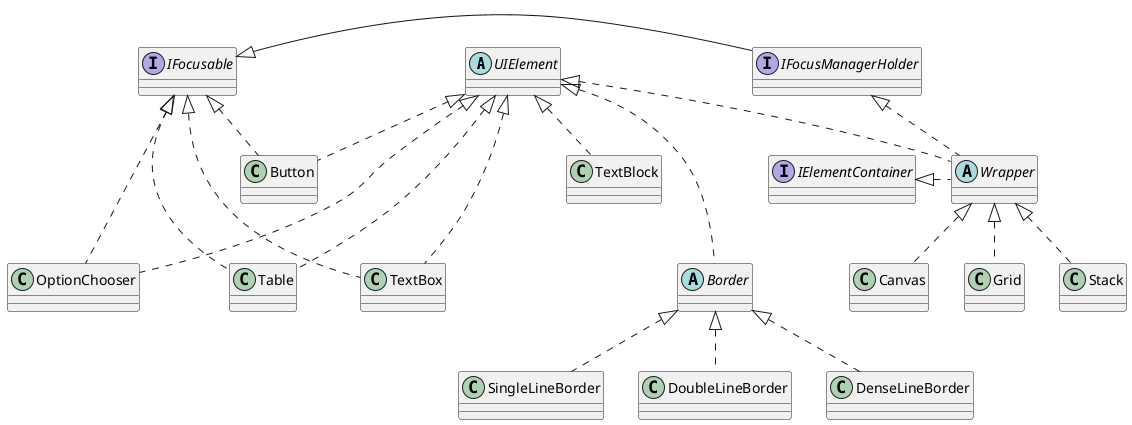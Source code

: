 ﻿@startuml

abstract UIElement
interface IElementContainer
interface IFocusable
interface IFocusManagerHolder
abstract Wrapper
class Button
class Canvas
class Grid
class Stack
class TextBlock
class TextBox
class Table
class OptionChooser
abstract Border
class SingleLineBorder
class DoubleLineBorder
class DenseLineBorder

IFocusable <|- IFocusManagerHolder

UIElement <|.. Wrapper 
IFocusManagerHolder <|. Wrapper
IElementContainer <|. Wrapper

Wrapper <|.. Canvas
Wrapper <|.. Grid
Wrapper <|.. Stack

UIElement <|.. Button
IFocusable <|.. Button

UIElement <|.. TextBlock 
UIElement <|.. TextBox
IFocusable <|... TextBox

UIElement <|... Table
IFocusable <|... Table

UIElement <|... OptionChooser
IFocusable <|... OptionChooser

UIElement <|... Border
Border <|.. SingleLineBorder
Border <|.. DoubleLineBorder
Border <|.. DenseLineBorder

@enduml